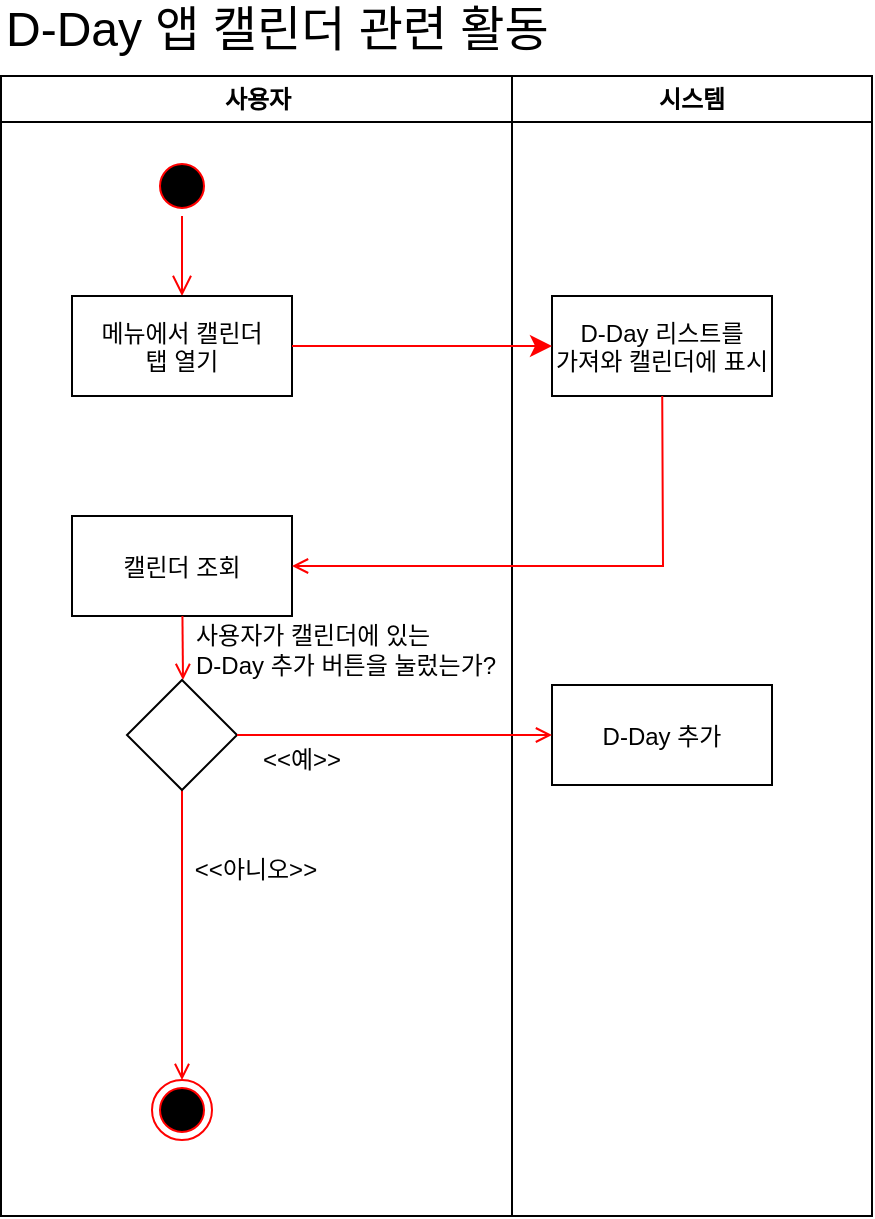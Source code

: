 <mxfile version="26.2.12">
  <diagram name="Page-1" id="e7e014a7-5840-1c2e-5031-d8a46d1fe8dd">
    <mxGraphModel dx="1215" dy="604" grid="1" gridSize="10" guides="1" tooltips="1" connect="1" arrows="1" fold="1" page="1" pageScale="1" pageWidth="1169" pageHeight="826" background="none" math="0" shadow="0">
      <root>
        <mxCell id="0" />
        <mxCell id="1" parent="0" />
        <mxCell id="2" value="사용자" style="swimlane;whiteSpace=wrap;startSize=23;" parent="1" vertex="1">
          <mxGeometry x="164.5" y="128" width="255.5" height="570" as="geometry" />
        </mxCell>
        <mxCell id="38" value="" style="ellipse;shape=endState;fillColor=#000000;strokeColor=#ff0000" parent="2" vertex="1">
          <mxGeometry x="75.5" y="502" width="30" height="30" as="geometry" />
        </mxCell>
        <mxCell id="y3eNF4GlEOCfWNzb17ow-45" value="" style="endArrow=open;strokeColor=#FF0000;endFill=1;rounded=0;entryX=0.5;entryY=0;entryDx=0;entryDy=0;exitX=0.5;exitY=1;exitDx=0;exitDy=0;" parent="2" source="y3eNF4GlEOCfWNzb17ow-47" target="38" edge="1">
          <mxGeometry relative="1" as="geometry">
            <mxPoint x="65.5" y="392" as="sourcePoint" />
            <mxPoint x="310.5" y="360" as="targetPoint" />
            <Array as="points" />
          </mxGeometry>
        </mxCell>
        <mxCell id="5" value="" style="ellipse;shape=startState;fillColor=#000000;strokeColor=#ff0000;" parent="2" vertex="1">
          <mxGeometry x="75.5" y="40" width="30" height="30" as="geometry" />
        </mxCell>
        <mxCell id="6" value="" style="edgeStyle=elbowEdgeStyle;elbow=horizontal;verticalAlign=bottom;endArrow=open;endSize=8;strokeColor=#FF0000;endFill=1;rounded=0" parent="2" source="5" target="7" edge="1">
          <mxGeometry x="100" y="40" as="geometry">
            <mxPoint x="90.5" y="110" as="targetPoint" />
          </mxGeometry>
        </mxCell>
        <mxCell id="7" value="메뉴에서 캘린더&#xa;탭 열기" style="" parent="2" vertex="1">
          <mxGeometry x="35.5" y="110" width="110" height="50" as="geometry" />
        </mxCell>
        <mxCell id="8" value="캘린더 조회" style="" parent="2" vertex="1">
          <mxGeometry x="35.5" y="220" width="110" height="50" as="geometry" />
        </mxCell>
        <mxCell id="11" value="" style="endArrow=open;strokeColor=#FF0000;endFill=1;rounded=0" parent="2" source="8" edge="1">
          <mxGeometry relative="1" as="geometry">
            <mxPoint x="91" y="302" as="targetPoint" />
          </mxGeometry>
        </mxCell>
        <mxCell id="y3eNF4GlEOCfWNzb17ow-47" value="" style="rhombus;whiteSpace=wrap;html=1;" parent="2" vertex="1">
          <mxGeometry x="63" y="302" width="55" height="55" as="geometry" />
        </mxCell>
        <mxCell id="y3eNF4GlEOCfWNzb17ow-48" value="사용자가 캘린더에 있는&lt;div&gt;D-Day 추가 버튼을 눌렀는가?&lt;/div&gt;" style="text;html=1;align=left;verticalAlign=middle;whiteSpace=wrap;rounded=0;" parent="2" vertex="1">
          <mxGeometry x="95.5" y="272" width="154.5" height="30" as="geometry" />
        </mxCell>
        <mxCell id="y3eNF4GlEOCfWNzb17ow-51" value="&amp;lt;&amp;lt;아니오&amp;gt;&amp;gt;" style="text;html=1;align=center;verticalAlign=middle;whiteSpace=wrap;rounded=0;" parent="2" vertex="1">
          <mxGeometry x="82.75" y="382" width="90" height="30" as="geometry" />
        </mxCell>
        <mxCell id="y3eNF4GlEOCfWNzb17ow-52" value="&amp;lt;&amp;lt;예&amp;gt;&amp;gt;" style="text;html=1;align=center;verticalAlign=middle;whiteSpace=wrap;rounded=0;" parent="2" vertex="1">
          <mxGeometry x="105.5" y="327" width="90" height="30" as="geometry" />
        </mxCell>
        <mxCell id="3" value="시스템" style="swimlane;whiteSpace=wrap" parent="1" vertex="1">
          <mxGeometry x="420" y="128" width="180" height="570" as="geometry" />
        </mxCell>
        <mxCell id="15" value="D-Day 리스트를&#xa;가져와 캘린더에 표시" style="" parent="3" vertex="1">
          <mxGeometry x="20" y="110" width="110" height="50" as="geometry" />
        </mxCell>
        <mxCell id="18" value="D-Day 추가" style="" parent="3" vertex="1">
          <mxGeometry x="20" y="304.5" width="110" height="50" as="geometry" />
        </mxCell>
        <mxCell id="y3eNF4GlEOCfWNzb17ow-42" value="D-Day 앱 캘린더 관련 활동" style="text;html=1;align=left;verticalAlign=middle;whiteSpace=wrap;rounded=0;fontSize=24;" parent="1" vertex="1">
          <mxGeometry x="164.5" y="90" width="315.5" height="30" as="geometry" />
        </mxCell>
        <mxCell id="y3eNF4GlEOCfWNzb17ow-43" value="" style="edgeStyle=none;curved=1;rounded=0;orthogonalLoop=1;jettySize=auto;html=1;fontSize=12;startSize=8;endSize=8;strokeColor=#FF0000;" parent="1" source="7" target="15" edge="1">
          <mxGeometry relative="1" as="geometry" />
        </mxCell>
        <mxCell id="17" value="" style="endArrow=open;strokeColor=#FF0000;endFill=1;rounded=0;entryX=1;entryY=0.5;entryDx=0;entryDy=0;" parent="1" source="15" target="8" edge="1">
          <mxGeometry relative="1" as="geometry">
            <mxPoint x="495" y="348" as="targetPoint" />
            <Array as="points">
              <mxPoint x="495.5" y="373" />
            </Array>
          </mxGeometry>
        </mxCell>
        <mxCell id="y3eNF4GlEOCfWNzb17ow-46" value="" style="endArrow=open;strokeColor=#FF0000;endFill=1;rounded=0;entryX=0;entryY=0.5;entryDx=0;entryDy=0;exitX=1;exitY=0.5;exitDx=0;exitDy=0;" parent="1" source="y3eNF4GlEOCfWNzb17ow-47" target="18" edge="1">
          <mxGeometry relative="1" as="geometry">
            <mxPoint x="340" y="580" as="sourcePoint" />
            <mxPoint x="291" y="470" as="targetPoint" />
            <Array as="points" />
          </mxGeometry>
        </mxCell>
      </root>
    </mxGraphModel>
  </diagram>
</mxfile>
